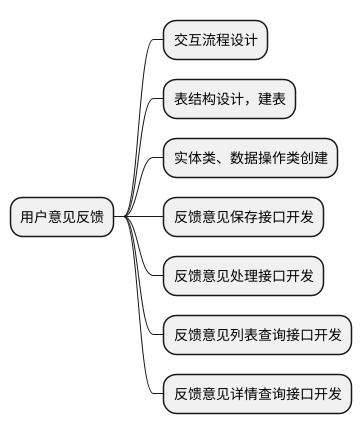 @startmindmap
* 用户意见反馈
** 交互流程设计
** 表结构设计，建表
** 实体类、数据操作类创建
** 反馈意见保存接口开发
** 反馈意见处理接口开发
** 反馈意见列表查询接口开发
** 反馈意见详情查询接口开发
@endmindmap